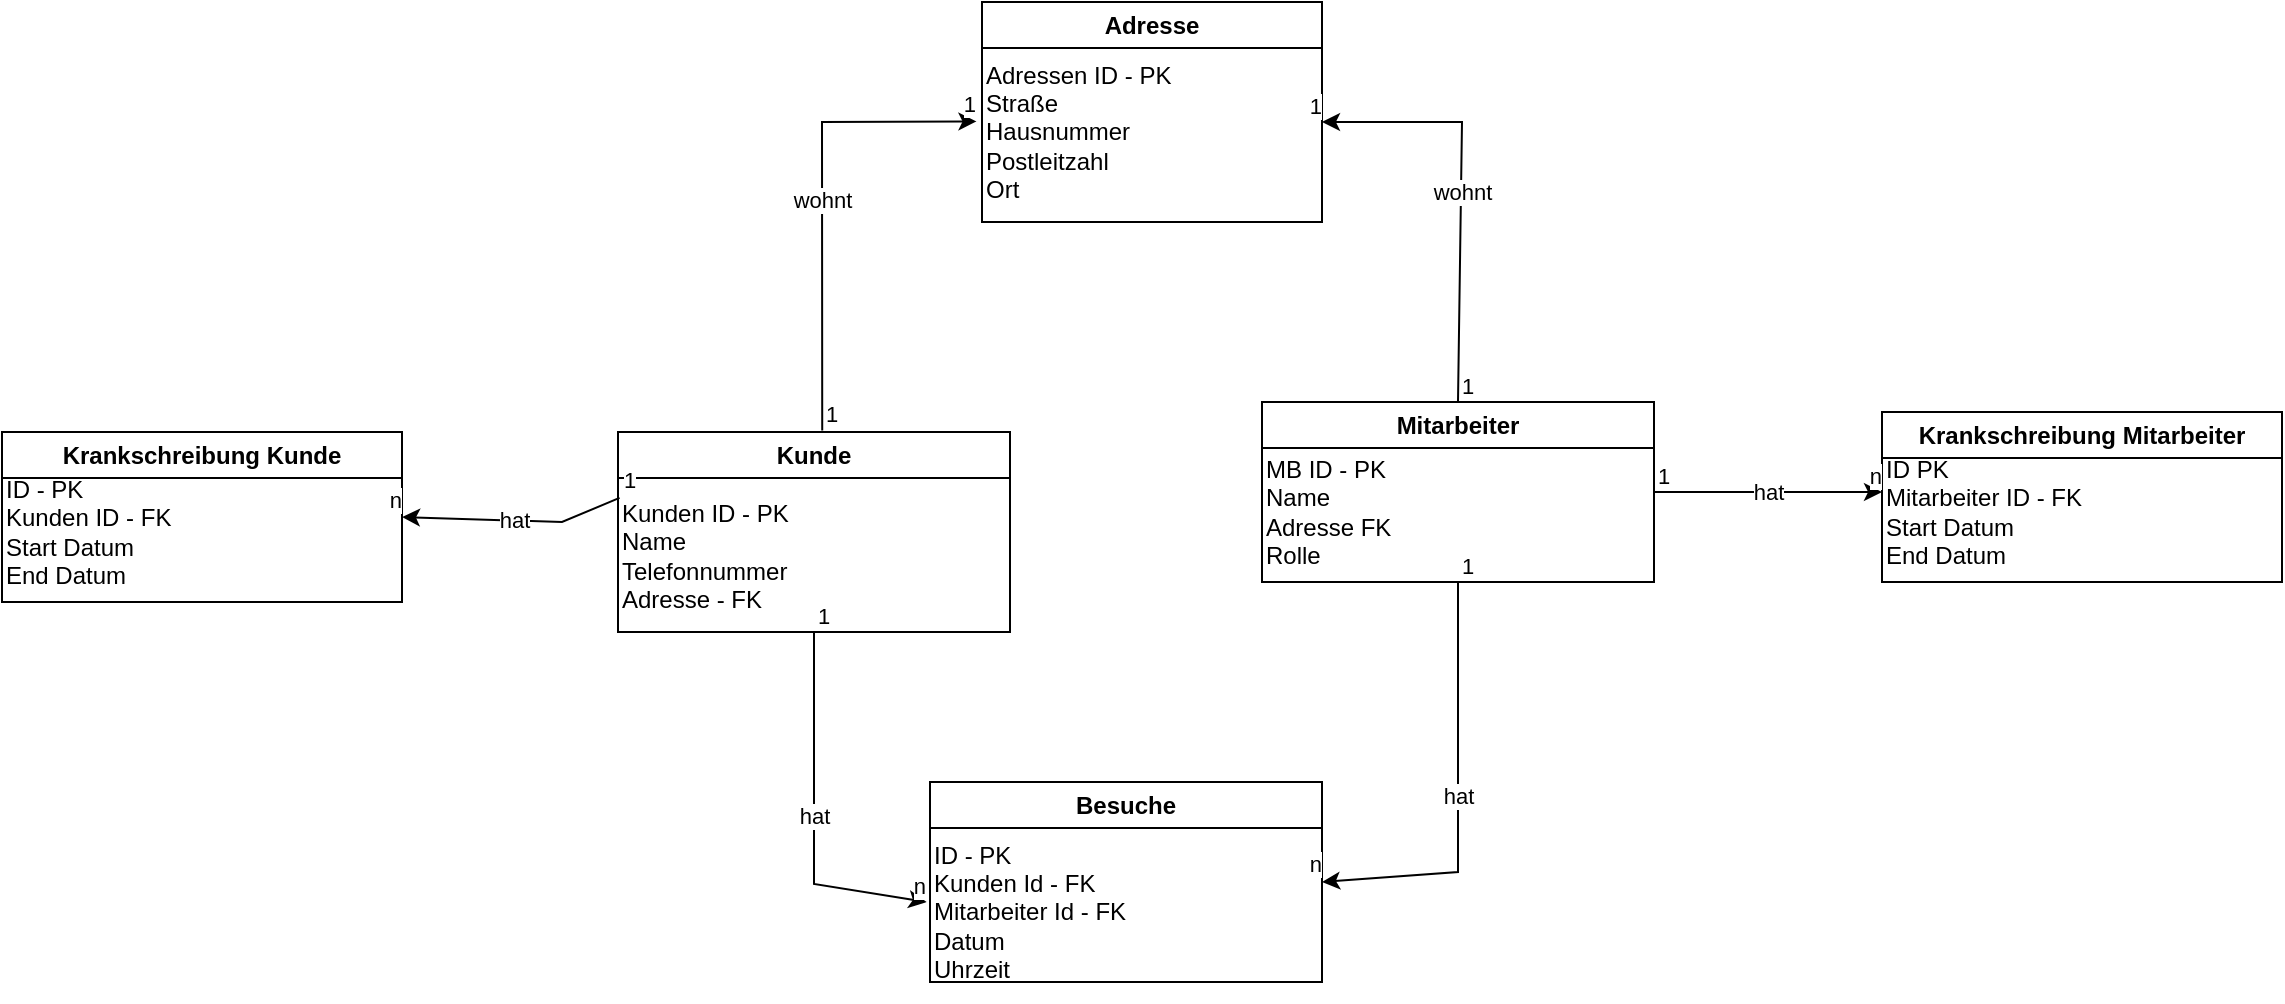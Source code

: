<mxfile version="21.2.9" type="device">
  <diagram name="Seite-1" id="6b0QrBXpbbX-kZIAKWp9">
    <mxGraphModel dx="1957" dy="585" grid="1" gridSize="10" guides="1" tooltips="1" connect="1" arrows="1" fold="1" page="1" pageScale="1" pageWidth="827" pageHeight="1169" math="0" shadow="0">
      <root>
        <mxCell id="0" />
        <mxCell id="1" parent="0" />
        <mxCell id="K3Xupo0fyRdiqklqDOSj-4" value="Kunde" style="swimlane;whiteSpace=wrap;html=1;" parent="1" vertex="1">
          <mxGeometry x="218" y="475" width="196" height="100" as="geometry" />
        </mxCell>
        <mxCell id="K3Xupo0fyRdiqklqDOSj-5" value="&lt;br&gt;Kunden ID - PK&lt;br&gt;Name&lt;br&gt;&lt;div style=&quot;&quot;&gt;&lt;span style=&quot;background-color: initial;&quot;&gt;Telefonnummer&lt;/span&gt;&lt;/div&gt;&lt;div style=&quot;&quot;&gt;Adresse - FK&lt;/div&gt;" style="text;html=1;align=left;verticalAlign=middle;resizable=0;points=[];autosize=1;strokeColor=none;fillColor=none;" parent="K3Xupo0fyRdiqklqDOSj-4" vertex="1">
          <mxGeometry y="10" width="110" height="90" as="geometry" />
        </mxCell>
        <mxCell id="K3Xupo0fyRdiqklqDOSj-6" value="Mitarbeiter" style="swimlane;whiteSpace=wrap;html=1;" parent="1" vertex="1">
          <mxGeometry x="540" y="460" width="196" height="90" as="geometry" />
        </mxCell>
        <mxCell id="K3Xupo0fyRdiqklqDOSj-7" value="MB ID - PK&lt;br&gt;Name&lt;br&gt;Adresse FK&lt;br&gt;Rolle&amp;nbsp;" style="text;html=1;align=left;verticalAlign=middle;resizable=0;points=[];autosize=1;strokeColor=none;fillColor=none;" parent="K3Xupo0fyRdiqklqDOSj-6" vertex="1">
          <mxGeometry y="20" width="90" height="70" as="geometry" />
        </mxCell>
        <mxCell id="K3Xupo0fyRdiqklqDOSj-8" value="Besuche" style="swimlane;whiteSpace=wrap;html=1;" parent="1" vertex="1">
          <mxGeometry x="374" y="650" width="196" height="100" as="geometry" />
        </mxCell>
        <mxCell id="K3Xupo0fyRdiqklqDOSj-9" value="ID - PK&lt;br&gt;Kunden Id - FK&lt;br&gt;Mitarbeiter Id - FK&lt;br&gt;Datum&lt;br&gt;Uhrzeit" style="text;html=1;align=left;verticalAlign=middle;resizable=0;points=[];autosize=1;strokeColor=none;fillColor=none;" parent="K3Xupo0fyRdiqklqDOSj-8" vertex="1">
          <mxGeometry y="20" width="120" height="90" as="geometry" />
        </mxCell>
        <mxCell id="K3Xupo0fyRdiqklqDOSj-10" value="Adresse" style="swimlane;whiteSpace=wrap;html=1;" parent="1" vertex="1">
          <mxGeometry x="400" y="260" width="170" height="110" as="geometry" />
        </mxCell>
        <mxCell id="K3Xupo0fyRdiqklqDOSj-11" value="Adressen ID - PK&lt;br&gt;Straße&lt;br&gt;Hausnummer&lt;br&gt;Postleitzahl&lt;br&gt;Ort" style="text;html=1;align=left;verticalAlign=middle;resizable=0;points=[];autosize=1;strokeColor=none;fillColor=none;" parent="K3Xupo0fyRdiqklqDOSj-10" vertex="1">
          <mxGeometry y="20" width="120" height="90" as="geometry" />
        </mxCell>
        <mxCell id="K3Xupo0fyRdiqklqDOSj-19" value="" style="endArrow=classic;html=1;rounded=0;exitX=0.521;exitY=-0.008;exitDx=0;exitDy=0;entryX=-0.023;entryY=0.441;entryDx=0;entryDy=0;entryPerimeter=0;exitPerimeter=0;" parent="1" source="K3Xupo0fyRdiqklqDOSj-4" target="K3Xupo0fyRdiqklqDOSj-11" edge="1">
          <mxGeometry relative="1" as="geometry">
            <mxPoint x="350" y="440" as="sourcePoint" />
            <mxPoint x="320" y="320" as="targetPoint" />
            <Array as="points">
              <mxPoint x="320" y="320" />
            </Array>
          </mxGeometry>
        </mxCell>
        <mxCell id="K3Xupo0fyRdiqklqDOSj-20" value="wohnt" style="edgeLabel;resizable=0;html=1;align=center;verticalAlign=middle;" parent="K3Xupo0fyRdiqklqDOSj-19" connectable="0" vertex="1">
          <mxGeometry relative="1" as="geometry" />
        </mxCell>
        <mxCell id="K3Xupo0fyRdiqklqDOSj-21" value="1" style="edgeLabel;resizable=0;html=1;align=left;verticalAlign=bottom;" parent="K3Xupo0fyRdiqklqDOSj-19" connectable="0" vertex="1">
          <mxGeometry x="-1" relative="1" as="geometry" />
        </mxCell>
        <mxCell id="K3Xupo0fyRdiqklqDOSj-22" value="1" style="edgeLabel;resizable=0;html=1;align=right;verticalAlign=bottom;" parent="K3Xupo0fyRdiqklqDOSj-19" connectable="0" vertex="1">
          <mxGeometry x="1" relative="1" as="geometry" />
        </mxCell>
        <mxCell id="K3Xupo0fyRdiqklqDOSj-23" value="" style="endArrow=classic;html=1;rounded=0;exitX=0.5;exitY=0;exitDx=0;exitDy=0;" parent="1" source="K3Xupo0fyRdiqklqDOSj-6" edge="1">
          <mxGeometry relative="1" as="geometry">
            <mxPoint x="330" y="484" as="sourcePoint" />
            <mxPoint x="570" y="320" as="targetPoint" />
            <Array as="points">
              <mxPoint x="640" y="320" />
            </Array>
          </mxGeometry>
        </mxCell>
        <mxCell id="K3Xupo0fyRdiqklqDOSj-24" value="wohnt" style="edgeLabel;resizable=0;html=1;align=center;verticalAlign=middle;" parent="K3Xupo0fyRdiqklqDOSj-23" connectable="0" vertex="1">
          <mxGeometry relative="1" as="geometry" />
        </mxCell>
        <mxCell id="K3Xupo0fyRdiqklqDOSj-25" value="1" style="edgeLabel;resizable=0;html=1;align=left;verticalAlign=bottom;" parent="K3Xupo0fyRdiqklqDOSj-23" connectable="0" vertex="1">
          <mxGeometry x="-1" relative="1" as="geometry" />
        </mxCell>
        <mxCell id="K3Xupo0fyRdiqklqDOSj-26" value="1" style="edgeLabel;resizable=0;html=1;align=right;verticalAlign=bottom;" parent="K3Xupo0fyRdiqklqDOSj-23" connectable="0" vertex="1">
          <mxGeometry x="1" relative="1" as="geometry" />
        </mxCell>
        <mxCell id="K3Xupo0fyRdiqklqDOSj-27" value="Krankschreibung Mitarbeiter" style="swimlane;whiteSpace=wrap;html=1;" parent="1" vertex="1">
          <mxGeometry x="850" y="465" width="200" height="85" as="geometry" />
        </mxCell>
        <mxCell id="K3Xupo0fyRdiqklqDOSj-28" value="ID PK&lt;br&gt;Mitarbeiter ID - FK&lt;br&gt;Start Datum&lt;br&gt;End Datum" style="text;html=1;strokeColor=none;fillColor=none;align=left;verticalAlign=middle;whiteSpace=wrap;rounded=0;" parent="K3Xupo0fyRdiqklqDOSj-27" vertex="1">
          <mxGeometry y="30" width="110" height="40" as="geometry" />
        </mxCell>
        <mxCell id="K3Xupo0fyRdiqklqDOSj-29" value="Krankschreibung Kunde" style="swimlane;whiteSpace=wrap;html=1;" parent="1" vertex="1">
          <mxGeometry x="-90" y="475" width="200" height="85" as="geometry" />
        </mxCell>
        <mxCell id="K3Xupo0fyRdiqklqDOSj-30" value="ID - PK&lt;br&gt;Kunden ID - FK&lt;br&gt;Start Datum&lt;br&gt;End Datum" style="text;html=1;strokeColor=none;fillColor=none;align=left;verticalAlign=middle;whiteSpace=wrap;rounded=0;" parent="K3Xupo0fyRdiqklqDOSj-29" vertex="1">
          <mxGeometry y="30" width="110" height="40" as="geometry" />
        </mxCell>
        <mxCell id="K3Xupo0fyRdiqklqDOSj-31" value="" style="endArrow=classic;html=1;rounded=0;exitX=0.007;exitY=0.255;exitDx=0;exitDy=0;exitPerimeter=0;entryX=1;entryY=0.5;entryDx=0;entryDy=0;" parent="1" source="K3Xupo0fyRdiqklqDOSj-5" target="K3Xupo0fyRdiqklqDOSj-29" edge="1">
          <mxGeometry relative="1" as="geometry">
            <mxPoint x="330" y="484" as="sourcePoint" />
            <mxPoint x="140" y="520" as="targetPoint" />
            <Array as="points">
              <mxPoint x="190" y="520" />
            </Array>
          </mxGeometry>
        </mxCell>
        <mxCell id="K3Xupo0fyRdiqklqDOSj-32" value="hat" style="edgeLabel;resizable=0;html=1;align=center;verticalAlign=middle;" parent="K3Xupo0fyRdiqklqDOSj-31" connectable="0" vertex="1">
          <mxGeometry relative="1" as="geometry" />
        </mxCell>
        <mxCell id="K3Xupo0fyRdiqklqDOSj-33" value="1" style="edgeLabel;resizable=0;html=1;align=left;verticalAlign=bottom;" parent="K3Xupo0fyRdiqklqDOSj-31" connectable="0" vertex="1">
          <mxGeometry x="-1" relative="1" as="geometry" />
        </mxCell>
        <mxCell id="K3Xupo0fyRdiqklqDOSj-34" value="n" style="edgeLabel;resizable=0;html=1;align=right;verticalAlign=bottom;" parent="K3Xupo0fyRdiqklqDOSj-31" connectable="0" vertex="1">
          <mxGeometry x="1" relative="1" as="geometry" />
        </mxCell>
        <mxCell id="K3Xupo0fyRdiqklqDOSj-35" value="" style="endArrow=classic;html=1;rounded=0;exitX=1;exitY=0.5;exitDx=0;exitDy=0;entryX=0;entryY=0.25;entryDx=0;entryDy=0;" parent="1" source="K3Xupo0fyRdiqklqDOSj-6" target="K3Xupo0fyRdiqklqDOSj-28" edge="1">
          <mxGeometry relative="1" as="geometry">
            <mxPoint x="340" y="494" as="sourcePoint" />
            <mxPoint x="418" y="340" as="targetPoint" />
            <Array as="points" />
          </mxGeometry>
        </mxCell>
        <mxCell id="K3Xupo0fyRdiqklqDOSj-36" value="hat" style="edgeLabel;resizable=0;html=1;align=center;verticalAlign=middle;" parent="K3Xupo0fyRdiqklqDOSj-35" connectable="0" vertex="1">
          <mxGeometry relative="1" as="geometry" />
        </mxCell>
        <mxCell id="K3Xupo0fyRdiqklqDOSj-37" value="1" style="edgeLabel;resizable=0;html=1;align=left;verticalAlign=bottom;" parent="K3Xupo0fyRdiqklqDOSj-35" connectable="0" vertex="1">
          <mxGeometry x="-1" relative="1" as="geometry" />
        </mxCell>
        <mxCell id="K3Xupo0fyRdiqklqDOSj-38" value="n" style="edgeLabel;resizable=0;html=1;align=right;verticalAlign=bottom;" parent="K3Xupo0fyRdiqklqDOSj-35" connectable="0" vertex="1">
          <mxGeometry x="1" relative="1" as="geometry" />
        </mxCell>
        <mxCell id="K3Xupo0fyRdiqklqDOSj-39" value="" style="endArrow=classic;html=1;rounded=0;exitX=0.5;exitY=1;exitDx=0;exitDy=0;entryX=1;entryY=0.5;entryDx=0;entryDy=0;" parent="1" source="K3Xupo0fyRdiqklqDOSj-6" target="K3Xupo0fyRdiqklqDOSj-8" edge="1">
          <mxGeometry relative="1" as="geometry">
            <mxPoint x="648" y="485" as="sourcePoint" />
            <mxPoint x="580" y="330" as="targetPoint" />
            <Array as="points">
              <mxPoint x="638" y="695" />
            </Array>
          </mxGeometry>
        </mxCell>
        <mxCell id="K3Xupo0fyRdiqklqDOSj-40" value="hat" style="edgeLabel;resizable=0;html=1;align=center;verticalAlign=middle;" parent="K3Xupo0fyRdiqklqDOSj-39" connectable="0" vertex="1">
          <mxGeometry relative="1" as="geometry" />
        </mxCell>
        <mxCell id="K3Xupo0fyRdiqklqDOSj-41" value="1" style="edgeLabel;resizable=0;html=1;align=left;verticalAlign=bottom;" parent="K3Xupo0fyRdiqklqDOSj-39" connectable="0" vertex="1">
          <mxGeometry x="-1" relative="1" as="geometry" />
        </mxCell>
        <mxCell id="K3Xupo0fyRdiqklqDOSj-42" value="n" style="edgeLabel;resizable=0;html=1;align=right;verticalAlign=bottom;" parent="K3Xupo0fyRdiqklqDOSj-39" connectable="0" vertex="1">
          <mxGeometry x="1" relative="1" as="geometry" />
        </mxCell>
        <mxCell id="K3Xupo0fyRdiqklqDOSj-43" value="" style="endArrow=classic;html=1;rounded=0;exitX=0.5;exitY=1;exitDx=0;exitDy=0;entryX=-0.014;entryY=0.445;entryDx=0;entryDy=0;entryPerimeter=0;" parent="1" source="K3Xupo0fyRdiqklqDOSj-4" target="K3Xupo0fyRdiqklqDOSj-9" edge="1">
          <mxGeometry relative="1" as="geometry">
            <mxPoint x="658" y="495" as="sourcePoint" />
            <mxPoint x="590" y="340" as="targetPoint" />
            <Array as="points">
              <mxPoint x="316" y="701" />
            </Array>
          </mxGeometry>
        </mxCell>
        <mxCell id="K3Xupo0fyRdiqklqDOSj-44" value="hat" style="edgeLabel;resizable=0;html=1;align=center;verticalAlign=middle;" parent="K3Xupo0fyRdiqklqDOSj-43" connectable="0" vertex="1">
          <mxGeometry relative="1" as="geometry" />
        </mxCell>
        <mxCell id="K3Xupo0fyRdiqklqDOSj-45" value="1" style="edgeLabel;resizable=0;html=1;align=left;verticalAlign=bottom;" parent="K3Xupo0fyRdiqklqDOSj-43" connectable="0" vertex="1">
          <mxGeometry x="-1" relative="1" as="geometry" />
        </mxCell>
        <mxCell id="K3Xupo0fyRdiqklqDOSj-46" value="n" style="edgeLabel;resizable=0;html=1;align=right;verticalAlign=bottom;" parent="K3Xupo0fyRdiqklqDOSj-43" connectable="0" vertex="1">
          <mxGeometry x="1" relative="1" as="geometry" />
        </mxCell>
      </root>
    </mxGraphModel>
  </diagram>
</mxfile>
